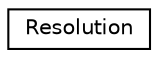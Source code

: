 digraph "Graphical Class Hierarchy"
{
 // LATEX_PDF_SIZE
  edge [fontname="Helvetica",fontsize="10",labelfontname="Helvetica",labelfontsize="10"];
  node [fontname="Helvetica",fontsize="10",shape=record];
  rankdir="LR";
  Node0 [label="Resolution",height=0.2,width=0.4,color="black", fillcolor="white", style="filled",URL="$structsl_1_1Resolution.html",tooltip="Holds a camera resolution as two pointers (for height and width) for easy passing back and forth to t..."];
}
